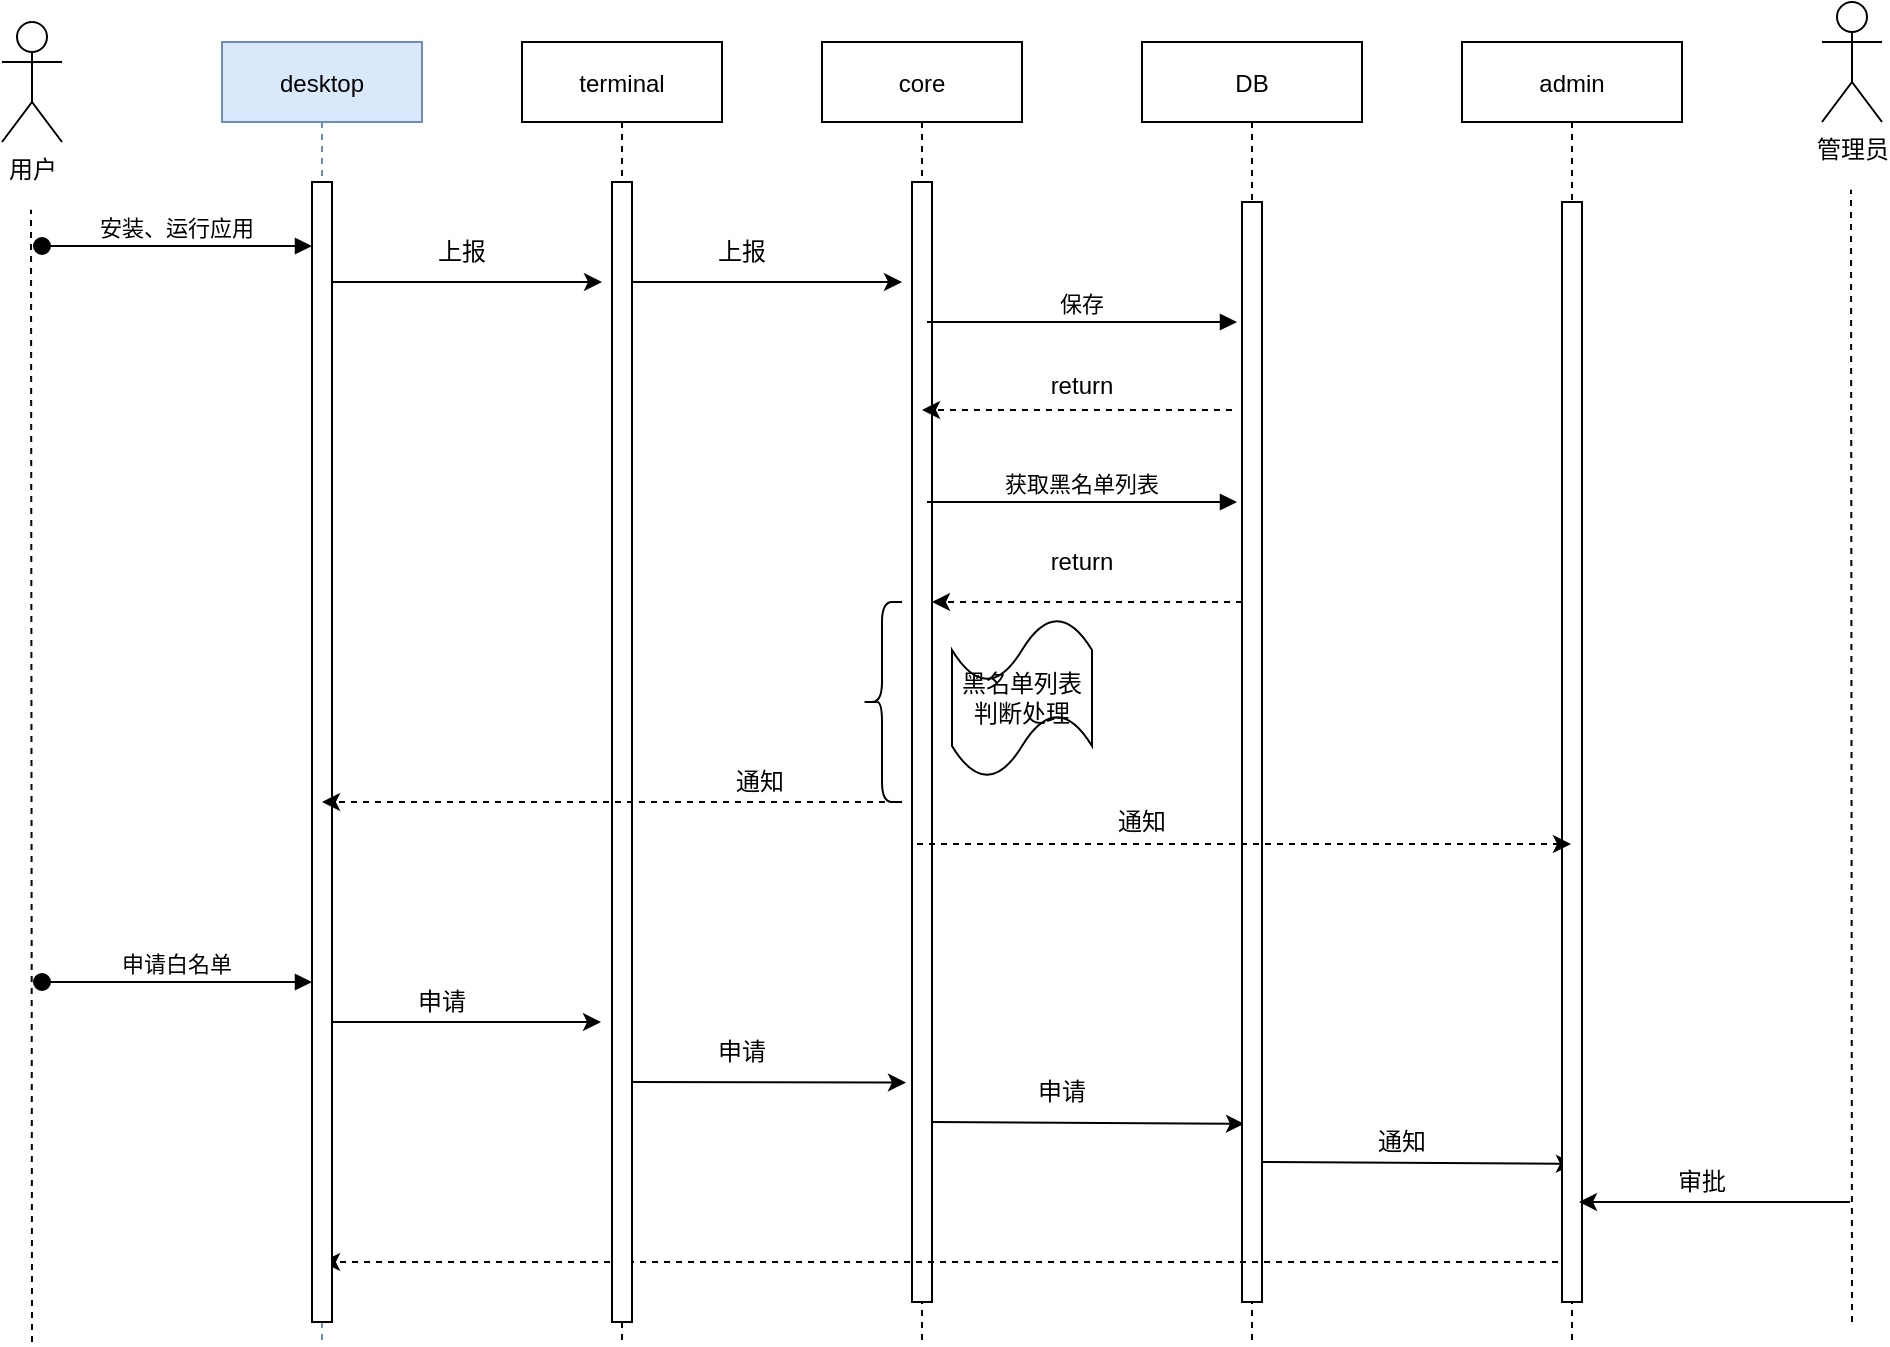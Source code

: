 <mxfile version="16.2.4" type="github">
  <diagram id="XQnuloKtSAvqhlFC03nt" name="Page-1">
    <mxGraphModel dx="2125" dy="841" grid="1" gridSize="10" guides="1" tooltips="1" connect="1" arrows="1" fold="1" page="1" pageScale="1" pageWidth="827" pageHeight="1169" math="0" shadow="0">
      <root>
        <mxCell id="0" />
        <mxCell id="1" parent="0" />
        <mxCell id="YfL-ILuqpMPVUrj3JkKX-1" value="core" style="shape=umlLifeline;perimeter=lifelinePerimeter;container=1;collapsible=0;recursiveResize=0;rounded=0;shadow=0;strokeWidth=1;" vertex="1" parent="1">
          <mxGeometry x="230" y="90" width="100" height="650" as="geometry" />
        </mxCell>
        <mxCell id="YfL-ILuqpMPVUrj3JkKX-2" value="" style="points=[];perimeter=orthogonalPerimeter;rounded=0;shadow=0;strokeWidth=1;" vertex="1" parent="YfL-ILuqpMPVUrj3JkKX-1">
          <mxGeometry x="45" y="70" width="10" height="560" as="geometry" />
        </mxCell>
        <mxCell id="YfL-ILuqpMPVUrj3JkKX-21" value="获取黑名单列表" style="verticalAlign=bottom;endArrow=block;entryX=0;entryY=0;shadow=0;strokeWidth=1;" edge="1" parent="YfL-ILuqpMPVUrj3JkKX-1">
          <mxGeometry relative="1" as="geometry">
            <mxPoint x="52.5" y="230.0" as="sourcePoint" />
            <mxPoint x="207.5" y="230.0" as="targetPoint" />
          </mxGeometry>
        </mxCell>
        <mxCell id="YfL-ILuqpMPVUrj3JkKX-23" value="" style="endArrow=classic;html=1;dashed=1;" edge="1" parent="YfL-ILuqpMPVUrj3JkKX-1">
          <mxGeometry width="50" height="50" relative="1" as="geometry">
            <mxPoint x="210" y="280" as="sourcePoint" />
            <mxPoint x="55" y="280" as="targetPoint" />
          </mxGeometry>
        </mxCell>
        <mxCell id="YfL-ILuqpMPVUrj3JkKX-29" value="" style="shape=curlyBracket;whiteSpace=wrap;html=1;rounded=1;" vertex="1" parent="YfL-ILuqpMPVUrj3JkKX-1">
          <mxGeometry x="20" y="280" width="20" height="100" as="geometry" />
        </mxCell>
        <mxCell id="YfL-ILuqpMPVUrj3JkKX-41" value="" style="endArrow=classic;html=1;entryX=0.1;entryY=0.838;entryDx=0;entryDy=0;entryPerimeter=0;" edge="1" parent="YfL-ILuqpMPVUrj3JkKX-1" target="YfL-ILuqpMPVUrj3JkKX-4">
          <mxGeometry width="50" height="50" relative="1" as="geometry">
            <mxPoint x="55" y="540" as="sourcePoint" />
            <mxPoint x="192" y="540.24" as="targetPoint" />
          </mxGeometry>
        </mxCell>
        <mxCell id="YfL-ILuqpMPVUrj3JkKX-3" value="DB" style="shape=umlLifeline;perimeter=lifelinePerimeter;container=1;collapsible=0;recursiveResize=0;rounded=0;shadow=0;strokeWidth=1;" vertex="1" parent="1">
          <mxGeometry x="390" y="90" width="110" height="650" as="geometry" />
        </mxCell>
        <mxCell id="YfL-ILuqpMPVUrj3JkKX-4" value="" style="points=[];perimeter=orthogonalPerimeter;rounded=0;shadow=0;strokeWidth=1;" vertex="1" parent="YfL-ILuqpMPVUrj3JkKX-3">
          <mxGeometry x="50" y="80" width="10" height="550" as="geometry" />
        </mxCell>
        <mxCell id="YfL-ILuqpMPVUrj3JkKX-36" value="通知" style="text;html=1;strokeColor=none;fillColor=none;align=center;verticalAlign=middle;whiteSpace=wrap;rounded=0;" vertex="1" parent="YfL-ILuqpMPVUrj3JkKX-3">
          <mxGeometry x="-50" y="380" width="100" height="20" as="geometry" />
        </mxCell>
        <mxCell id="YfL-ILuqpMPVUrj3JkKX-42" value="" style="endArrow=classic;html=1;entryX=0.1;entryY=0.838;entryDx=0;entryDy=0;entryPerimeter=0;" edge="1" parent="YfL-ILuqpMPVUrj3JkKX-3">
          <mxGeometry width="50" height="50" relative="1" as="geometry">
            <mxPoint x="60" y="560" as="sourcePoint" />
            <mxPoint x="216" y="560.9" as="targetPoint" />
          </mxGeometry>
        </mxCell>
        <mxCell id="YfL-ILuqpMPVUrj3JkKX-50" value="" style="endArrow=classic;html=1;dashed=1;" edge="1" parent="YfL-ILuqpMPVUrj3JkKX-3" target="YfL-ILuqpMPVUrj3JkKX-15">
          <mxGeometry width="50" height="50" relative="1" as="geometry">
            <mxPoint x="208" y="610" as="sourcePoint" />
            <mxPoint x="-80" y="610" as="targetPoint" />
          </mxGeometry>
        </mxCell>
        <mxCell id="YfL-ILuqpMPVUrj3JkKX-5" value="保存" style="verticalAlign=bottom;endArrow=block;entryX=0;entryY=0;shadow=0;strokeWidth=1;" edge="1" parent="1">
          <mxGeometry relative="1" as="geometry">
            <mxPoint x="282.5" y="230.0" as="sourcePoint" />
            <mxPoint x="437.5" y="230.0" as="targetPoint" />
          </mxGeometry>
        </mxCell>
        <mxCell id="YfL-ILuqpMPVUrj3JkKX-6" value="用户" style="shape=umlActor;verticalLabelPosition=bottom;verticalAlign=top;html=1;outlineConnect=0;" vertex="1" parent="1">
          <mxGeometry x="-180" y="80" width="30" height="60" as="geometry" />
        </mxCell>
        <mxCell id="YfL-ILuqpMPVUrj3JkKX-7" value="" style="endArrow=classic;html=1;dashed=1;" edge="1" parent="1">
          <mxGeometry width="50" height="50" relative="1" as="geometry">
            <mxPoint x="435" y="274" as="sourcePoint" />
            <mxPoint x="280" y="274" as="targetPoint" />
          </mxGeometry>
        </mxCell>
        <mxCell id="YfL-ILuqpMPVUrj3JkKX-8" value="return" style="text;html=1;strokeColor=none;fillColor=none;align=center;verticalAlign=middle;whiteSpace=wrap;rounded=0;" vertex="1" parent="1">
          <mxGeometry x="310" y="252" width="100" height="20" as="geometry" />
        </mxCell>
        <mxCell id="YfL-ILuqpMPVUrj3JkKX-9" value="" style="endArrow=none;dashed=1;html=1;entryX=0.5;entryY=1.008;entryDx=0;entryDy=0;entryPerimeter=0;" edge="1" parent="1">
          <mxGeometry width="50" height="50" relative="1" as="geometry">
            <mxPoint x="-165" y="740" as="sourcePoint" />
            <mxPoint x="-165.5" y="173.92" as="targetPoint" />
          </mxGeometry>
        </mxCell>
        <mxCell id="YfL-ILuqpMPVUrj3JkKX-10" value="terminal" style="shape=umlLifeline;perimeter=lifelinePerimeter;container=1;collapsible=0;recursiveResize=0;rounded=0;shadow=0;strokeWidth=1;" vertex="1" parent="1">
          <mxGeometry x="80" y="90" width="100" height="650" as="geometry" />
        </mxCell>
        <mxCell id="YfL-ILuqpMPVUrj3JkKX-11" value="" style="points=[];perimeter=orthogonalPerimeter;rounded=0;shadow=0;strokeWidth=1;" vertex="1" parent="YfL-ILuqpMPVUrj3JkKX-10">
          <mxGeometry x="45" y="70" width="10" height="570" as="geometry" />
        </mxCell>
        <mxCell id="YfL-ILuqpMPVUrj3JkKX-13" value="" style="endArrow=classic;html=1;" edge="1" parent="YfL-ILuqpMPVUrj3JkKX-10">
          <mxGeometry width="50" height="50" relative="1" as="geometry">
            <mxPoint x="55.5" y="120" as="sourcePoint" />
            <mxPoint x="190" y="120" as="targetPoint" />
          </mxGeometry>
        </mxCell>
        <mxCell id="YfL-ILuqpMPVUrj3JkKX-39" value="" style="endArrow=classic;html=1;entryX=-0.3;entryY=0.804;entryDx=0;entryDy=0;entryPerimeter=0;" edge="1" parent="YfL-ILuqpMPVUrj3JkKX-10" target="YfL-ILuqpMPVUrj3JkKX-2">
          <mxGeometry width="50" height="50" relative="1" as="geometry">
            <mxPoint x="55" y="520" as="sourcePoint" />
            <mxPoint x="189.5" y="520" as="targetPoint" />
          </mxGeometry>
        </mxCell>
        <mxCell id="YfL-ILuqpMPVUrj3JkKX-14" value="上报" style="text;html=1;strokeColor=none;fillColor=none;align=center;verticalAlign=middle;whiteSpace=wrap;rounded=0;" vertex="1" parent="1">
          <mxGeometry x="140" y="185" width="100" height="20" as="geometry" />
        </mxCell>
        <mxCell id="YfL-ILuqpMPVUrj3JkKX-15" value="desktop" style="shape=umlLifeline;perimeter=lifelinePerimeter;container=1;collapsible=0;recursiveResize=0;rounded=0;shadow=0;strokeWidth=1;fillColor=#dae8fc;strokeColor=#6c8ebf;" vertex="1" parent="1">
          <mxGeometry x="-70" y="90" width="100" height="650" as="geometry" />
        </mxCell>
        <mxCell id="YfL-ILuqpMPVUrj3JkKX-16" value="" style="points=[];perimeter=orthogonalPerimeter;rounded=0;shadow=0;strokeWidth=1;" vertex="1" parent="YfL-ILuqpMPVUrj3JkKX-15">
          <mxGeometry x="45" y="70" width="10" height="570" as="geometry" />
        </mxCell>
        <mxCell id="YfL-ILuqpMPVUrj3JkKX-17" value="安装、运行应用" style="verticalAlign=bottom;startArrow=oval;endArrow=block;startSize=8;shadow=0;strokeWidth=1;" edge="1" parent="YfL-ILuqpMPVUrj3JkKX-15">
          <mxGeometry relative="1" as="geometry">
            <mxPoint x="-90" y="102" as="sourcePoint" />
            <mxPoint x="45" y="102" as="targetPoint" />
          </mxGeometry>
        </mxCell>
        <mxCell id="YfL-ILuqpMPVUrj3JkKX-18" value="" style="endArrow=classic;html=1;" edge="1" parent="YfL-ILuqpMPVUrj3JkKX-15">
          <mxGeometry width="50" height="50" relative="1" as="geometry">
            <mxPoint x="55.5" y="120" as="sourcePoint" />
            <mxPoint x="190" y="120" as="targetPoint" />
          </mxGeometry>
        </mxCell>
        <mxCell id="YfL-ILuqpMPVUrj3JkKX-38" value="" style="endArrow=classic;html=1;" edge="1" parent="YfL-ILuqpMPVUrj3JkKX-15">
          <mxGeometry width="50" height="50" relative="1" as="geometry">
            <mxPoint x="55" y="490" as="sourcePoint" />
            <mxPoint x="189.5" y="490" as="targetPoint" />
          </mxGeometry>
        </mxCell>
        <mxCell id="YfL-ILuqpMPVUrj3JkKX-20" value="上报" style="text;html=1;strokeColor=none;fillColor=none;align=center;verticalAlign=middle;whiteSpace=wrap;rounded=0;" vertex="1" parent="1">
          <mxGeometry y="185" width="100" height="20" as="geometry" />
        </mxCell>
        <mxCell id="YfL-ILuqpMPVUrj3JkKX-24" value="return" style="text;html=1;strokeColor=none;fillColor=none;align=center;verticalAlign=middle;whiteSpace=wrap;rounded=0;" vertex="1" parent="1">
          <mxGeometry x="310" y="340" width="100" height="20" as="geometry" />
        </mxCell>
        <mxCell id="YfL-ILuqpMPVUrj3JkKX-26" value="黑名单列表&lt;br&gt;判断处理" style="shape=tape;whiteSpace=wrap;html=1;" vertex="1" parent="1">
          <mxGeometry x="295" y="378" width="70" height="80" as="geometry" />
        </mxCell>
        <mxCell id="YfL-ILuqpMPVUrj3JkKX-31" value="" style="endArrow=classic;html=1;dashed=1;" edge="1" parent="1" target="YfL-ILuqpMPVUrj3JkKX-15">
          <mxGeometry width="50" height="50" relative="1" as="geometry">
            <mxPoint x="267.5" y="470" as="sourcePoint" />
            <mxPoint x="112.5" y="470" as="targetPoint" />
          </mxGeometry>
        </mxCell>
        <mxCell id="YfL-ILuqpMPVUrj3JkKX-32" value="通知" style="text;html=1;strokeColor=none;fillColor=none;align=center;verticalAlign=middle;whiteSpace=wrap;rounded=0;" vertex="1" parent="1">
          <mxGeometry x="149" y="450" width="100" height="20" as="geometry" />
        </mxCell>
        <mxCell id="YfL-ILuqpMPVUrj3JkKX-33" value="admin" style="shape=umlLifeline;perimeter=lifelinePerimeter;container=1;collapsible=0;recursiveResize=0;rounded=0;shadow=0;strokeWidth=1;" vertex="1" parent="1">
          <mxGeometry x="550" y="90" width="110" height="650" as="geometry" />
        </mxCell>
        <mxCell id="YfL-ILuqpMPVUrj3JkKX-34" value="" style="points=[];perimeter=orthogonalPerimeter;rounded=0;shadow=0;strokeWidth=1;" vertex="1" parent="YfL-ILuqpMPVUrj3JkKX-33">
          <mxGeometry x="50" y="80" width="10" height="550" as="geometry" />
        </mxCell>
        <mxCell id="YfL-ILuqpMPVUrj3JkKX-35" value="" style="endArrow=classic;html=1;dashed=1;" edge="1" parent="1">
          <mxGeometry width="50" height="50" relative="1" as="geometry">
            <mxPoint x="277.5" y="491" as="sourcePoint" />
            <mxPoint x="604.5" y="491" as="targetPoint" />
          </mxGeometry>
        </mxCell>
        <mxCell id="YfL-ILuqpMPVUrj3JkKX-37" value="申请白名单" style="verticalAlign=bottom;startArrow=oval;endArrow=block;startSize=8;shadow=0;strokeWidth=1;" edge="1" parent="1">
          <mxGeometry relative="1" as="geometry">
            <mxPoint x="-160" y="560" as="sourcePoint" />
            <mxPoint x="-25" y="560" as="targetPoint" />
          </mxGeometry>
        </mxCell>
        <mxCell id="YfL-ILuqpMPVUrj3JkKX-40" value="" style="endArrow=classic;html=1;" edge="1" parent="1">
          <mxGeometry width="50" height="50" relative="1" as="geometry">
            <mxPoint x="744" y="670" as="sourcePoint" />
            <mxPoint x="608.5" y="670" as="targetPoint" />
          </mxGeometry>
        </mxCell>
        <mxCell id="YfL-ILuqpMPVUrj3JkKX-43" value="申请" style="text;html=1;strokeColor=none;fillColor=none;align=center;verticalAlign=middle;whiteSpace=wrap;rounded=0;" vertex="1" parent="1">
          <mxGeometry x="-10" y="560" width="100" height="20" as="geometry" />
        </mxCell>
        <mxCell id="YfL-ILuqpMPVUrj3JkKX-44" value="申请" style="text;html=1;strokeColor=none;fillColor=none;align=center;verticalAlign=middle;whiteSpace=wrap;rounded=0;" vertex="1" parent="1">
          <mxGeometry x="140" y="585" width="100" height="20" as="geometry" />
        </mxCell>
        <mxCell id="YfL-ILuqpMPVUrj3JkKX-45" value="申请" style="text;html=1;strokeColor=none;fillColor=none;align=center;verticalAlign=middle;whiteSpace=wrap;rounded=0;" vertex="1" parent="1">
          <mxGeometry x="300" y="605" width="100" height="20" as="geometry" />
        </mxCell>
        <mxCell id="YfL-ILuqpMPVUrj3JkKX-46" value="通知" style="text;html=1;strokeColor=none;fillColor=none;align=center;verticalAlign=middle;whiteSpace=wrap;rounded=0;" vertex="1" parent="1">
          <mxGeometry x="470" y="630" width="100" height="20" as="geometry" />
        </mxCell>
        <mxCell id="YfL-ILuqpMPVUrj3JkKX-47" value="管理员" style="shape=umlActor;verticalLabelPosition=bottom;verticalAlign=top;html=1;outlineConnect=0;" vertex="1" parent="1">
          <mxGeometry x="730" y="70" width="30" height="60" as="geometry" />
        </mxCell>
        <mxCell id="YfL-ILuqpMPVUrj3JkKX-48" value="" style="endArrow=none;dashed=1;html=1;entryX=0.5;entryY=1.008;entryDx=0;entryDy=0;entryPerimeter=0;" edge="1" parent="1">
          <mxGeometry width="50" height="50" relative="1" as="geometry">
            <mxPoint x="745" y="730" as="sourcePoint" />
            <mxPoint x="744.5" y="163.92" as="targetPoint" />
          </mxGeometry>
        </mxCell>
        <mxCell id="YfL-ILuqpMPVUrj3JkKX-49" value="审批" style="text;html=1;strokeColor=none;fillColor=none;align=center;verticalAlign=middle;whiteSpace=wrap;rounded=0;" vertex="1" parent="1">
          <mxGeometry x="620" y="650" width="100" height="20" as="geometry" />
        </mxCell>
      </root>
    </mxGraphModel>
  </diagram>
</mxfile>
